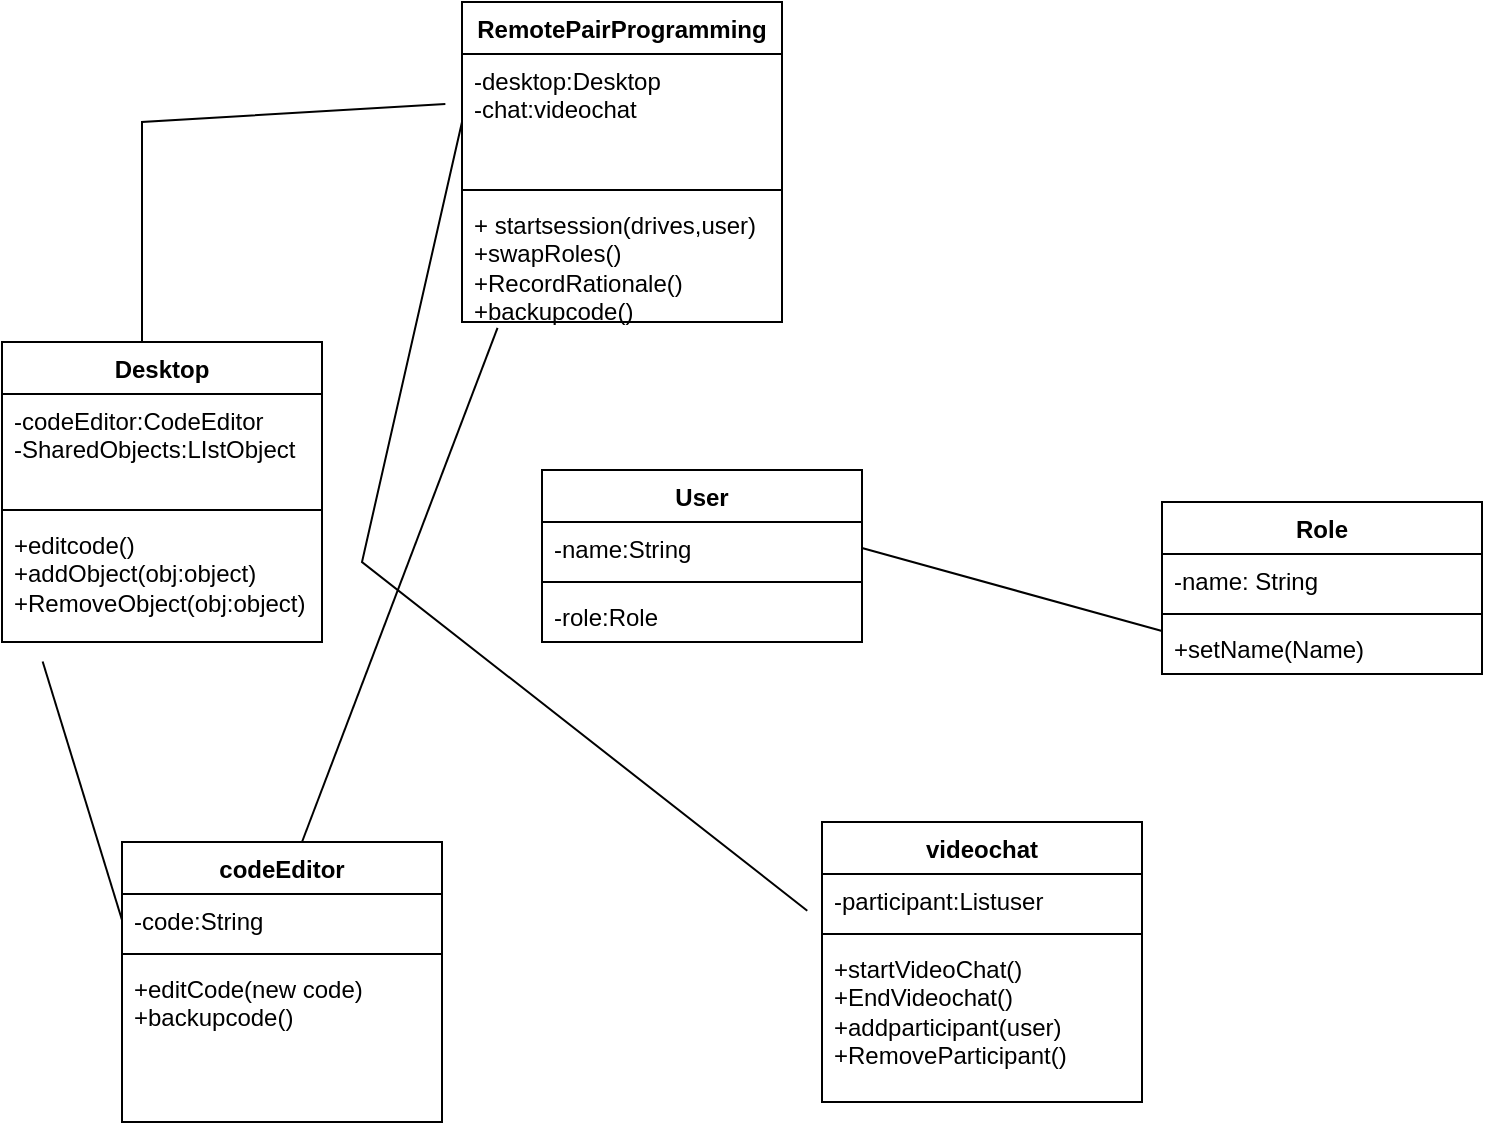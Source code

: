 <mxfile version="21.7.1" type="github">
  <diagram name="Page-1" id="8CFmcTsMimxULnh5dxZK">
    <mxGraphModel dx="1358" dy="600" grid="1" gridSize="10" guides="1" tooltips="1" connect="1" arrows="1" fold="1" page="1" pageScale="1" pageWidth="850" pageHeight="1100" math="0" shadow="0">
      <root>
        <mxCell id="0" />
        <mxCell id="1" parent="0" />
        <mxCell id="kRcFT0EDWJ1PIBkh-0TX-1" value="Desktop" style="swimlane;fontStyle=1;align=center;verticalAlign=top;childLayout=stackLayout;horizontal=1;startSize=26;horizontalStack=0;resizeParent=1;resizeParentMax=0;resizeLast=0;collapsible=1;marginBottom=0;whiteSpace=wrap;html=1;" vertex="1" parent="1">
          <mxGeometry x="20" y="220" width="160" height="150" as="geometry" />
        </mxCell>
        <mxCell id="kRcFT0EDWJ1PIBkh-0TX-2" value="-codeEditor:CodeEditor&lt;br&gt;-SharedObjects:LIstObject" style="text;strokeColor=none;fillColor=none;align=left;verticalAlign=top;spacingLeft=4;spacingRight=4;overflow=hidden;rotatable=0;points=[[0,0.5],[1,0.5]];portConstraint=eastwest;whiteSpace=wrap;html=1;" vertex="1" parent="kRcFT0EDWJ1PIBkh-0TX-1">
          <mxGeometry y="26" width="160" height="54" as="geometry" />
        </mxCell>
        <mxCell id="kRcFT0EDWJ1PIBkh-0TX-3" value="" style="line;strokeWidth=1;fillColor=none;align=left;verticalAlign=middle;spacingTop=-1;spacingLeft=3;spacingRight=3;rotatable=0;labelPosition=right;points=[];portConstraint=eastwest;strokeColor=inherit;" vertex="1" parent="kRcFT0EDWJ1PIBkh-0TX-1">
          <mxGeometry y="80" width="160" height="8" as="geometry" />
        </mxCell>
        <mxCell id="kRcFT0EDWJ1PIBkh-0TX-4" value="+editcode()&lt;br&gt;+addObject(obj:object)&lt;br&gt;+RemoveObject(obj:object)" style="text;strokeColor=none;fillColor=none;align=left;verticalAlign=top;spacingLeft=4;spacingRight=4;overflow=hidden;rotatable=0;points=[[0,0.5],[1,0.5]];portConstraint=eastwest;whiteSpace=wrap;html=1;" vertex="1" parent="kRcFT0EDWJ1PIBkh-0TX-1">
          <mxGeometry y="88" width="160" height="62" as="geometry" />
        </mxCell>
        <mxCell id="kRcFT0EDWJ1PIBkh-0TX-5" value="videochat" style="swimlane;fontStyle=1;align=center;verticalAlign=top;childLayout=stackLayout;horizontal=1;startSize=26;horizontalStack=0;resizeParent=1;resizeParentMax=0;resizeLast=0;collapsible=1;marginBottom=0;whiteSpace=wrap;html=1;" vertex="1" parent="1">
          <mxGeometry x="430" y="460" width="160" height="140" as="geometry" />
        </mxCell>
        <mxCell id="kRcFT0EDWJ1PIBkh-0TX-6" value="-participant:Listuser" style="text;strokeColor=none;fillColor=none;align=left;verticalAlign=top;spacingLeft=4;spacingRight=4;overflow=hidden;rotatable=0;points=[[0,0.5],[1,0.5]];portConstraint=eastwest;whiteSpace=wrap;html=1;" vertex="1" parent="kRcFT0EDWJ1PIBkh-0TX-5">
          <mxGeometry y="26" width="160" height="26" as="geometry" />
        </mxCell>
        <mxCell id="kRcFT0EDWJ1PIBkh-0TX-7" value="" style="line;strokeWidth=1;fillColor=none;align=left;verticalAlign=middle;spacingTop=-1;spacingLeft=3;spacingRight=3;rotatable=0;labelPosition=right;points=[];portConstraint=eastwest;strokeColor=inherit;" vertex="1" parent="kRcFT0EDWJ1PIBkh-0TX-5">
          <mxGeometry y="52" width="160" height="8" as="geometry" />
        </mxCell>
        <mxCell id="kRcFT0EDWJ1PIBkh-0TX-8" value="+startVideoChat()&lt;br&gt;+EndVideochat()&lt;br&gt;+addparticipant(user)&lt;br&gt;+RemoveParticipant()" style="text;strokeColor=none;fillColor=none;align=left;verticalAlign=top;spacingLeft=4;spacingRight=4;overflow=hidden;rotatable=0;points=[[0,0.5],[1,0.5]];portConstraint=eastwest;whiteSpace=wrap;html=1;" vertex="1" parent="kRcFT0EDWJ1PIBkh-0TX-5">
          <mxGeometry y="60" width="160" height="80" as="geometry" />
        </mxCell>
        <mxCell id="kRcFT0EDWJ1PIBkh-0TX-9" value="User" style="swimlane;fontStyle=1;align=center;verticalAlign=top;childLayout=stackLayout;horizontal=1;startSize=26;horizontalStack=0;resizeParent=1;resizeParentMax=0;resizeLast=0;collapsible=1;marginBottom=0;whiteSpace=wrap;html=1;" vertex="1" parent="1">
          <mxGeometry x="290" y="284" width="160" height="86" as="geometry" />
        </mxCell>
        <mxCell id="kRcFT0EDWJ1PIBkh-0TX-10" value="-name:String" style="text;strokeColor=none;fillColor=none;align=left;verticalAlign=top;spacingLeft=4;spacingRight=4;overflow=hidden;rotatable=0;points=[[0,0.5],[1,0.5]];portConstraint=eastwest;whiteSpace=wrap;html=1;" vertex="1" parent="kRcFT0EDWJ1PIBkh-0TX-9">
          <mxGeometry y="26" width="160" height="26" as="geometry" />
        </mxCell>
        <mxCell id="kRcFT0EDWJ1PIBkh-0TX-11" value="" style="line;strokeWidth=1;fillColor=none;align=left;verticalAlign=middle;spacingTop=-1;spacingLeft=3;spacingRight=3;rotatable=0;labelPosition=right;points=[];portConstraint=eastwest;strokeColor=inherit;" vertex="1" parent="kRcFT0EDWJ1PIBkh-0TX-9">
          <mxGeometry y="52" width="160" height="8" as="geometry" />
        </mxCell>
        <mxCell id="kRcFT0EDWJ1PIBkh-0TX-12" value="-role:Role" style="text;strokeColor=none;fillColor=none;align=left;verticalAlign=top;spacingLeft=4;spacingRight=4;overflow=hidden;rotatable=0;points=[[0,0.5],[1,0.5]];portConstraint=eastwest;whiteSpace=wrap;html=1;" vertex="1" parent="kRcFT0EDWJ1PIBkh-0TX-9">
          <mxGeometry y="60" width="160" height="26" as="geometry" />
        </mxCell>
        <mxCell id="kRcFT0EDWJ1PIBkh-0TX-13" value="codeEditor" style="swimlane;fontStyle=1;align=center;verticalAlign=top;childLayout=stackLayout;horizontal=1;startSize=26;horizontalStack=0;resizeParent=1;resizeParentMax=0;resizeLast=0;collapsible=1;marginBottom=0;whiteSpace=wrap;html=1;" vertex="1" parent="1">
          <mxGeometry x="80" y="470" width="160" height="140" as="geometry" />
        </mxCell>
        <mxCell id="kRcFT0EDWJ1PIBkh-0TX-14" value="-code:String" style="text;strokeColor=none;fillColor=none;align=left;verticalAlign=top;spacingLeft=4;spacingRight=4;overflow=hidden;rotatable=0;points=[[0,0.5],[1,0.5]];portConstraint=eastwest;whiteSpace=wrap;html=1;" vertex="1" parent="kRcFT0EDWJ1PIBkh-0TX-13">
          <mxGeometry y="26" width="160" height="26" as="geometry" />
        </mxCell>
        <mxCell id="kRcFT0EDWJ1PIBkh-0TX-15" value="" style="line;strokeWidth=1;fillColor=none;align=left;verticalAlign=middle;spacingTop=-1;spacingLeft=3;spacingRight=3;rotatable=0;labelPosition=right;points=[];portConstraint=eastwest;strokeColor=inherit;" vertex="1" parent="kRcFT0EDWJ1PIBkh-0TX-13">
          <mxGeometry y="52" width="160" height="8" as="geometry" />
        </mxCell>
        <mxCell id="kRcFT0EDWJ1PIBkh-0TX-16" value="+editCode(new code)&lt;br&gt;+backupcode()" style="text;strokeColor=none;fillColor=none;align=left;verticalAlign=top;spacingLeft=4;spacingRight=4;overflow=hidden;rotatable=0;points=[[0,0.5],[1,0.5]];portConstraint=eastwest;whiteSpace=wrap;html=1;" vertex="1" parent="kRcFT0EDWJ1PIBkh-0TX-13">
          <mxGeometry y="60" width="160" height="80" as="geometry" />
        </mxCell>
        <mxCell id="kRcFT0EDWJ1PIBkh-0TX-17" value="RemotePairProgramming" style="swimlane;fontStyle=1;align=center;verticalAlign=top;childLayout=stackLayout;horizontal=1;startSize=26;horizontalStack=0;resizeParent=1;resizeParentMax=0;resizeLast=0;collapsible=1;marginBottom=0;whiteSpace=wrap;html=1;" vertex="1" parent="1">
          <mxGeometry x="250" y="50" width="160" height="160" as="geometry" />
        </mxCell>
        <mxCell id="kRcFT0EDWJ1PIBkh-0TX-18" value="-desktop:Desktop&lt;br&gt;-chat:videochat" style="text;strokeColor=none;fillColor=none;align=left;verticalAlign=top;spacingLeft=4;spacingRight=4;overflow=hidden;rotatable=0;points=[[0,0.5],[1,0.5]];portConstraint=eastwest;whiteSpace=wrap;html=1;" vertex="1" parent="kRcFT0EDWJ1PIBkh-0TX-17">
          <mxGeometry y="26" width="160" height="64" as="geometry" />
        </mxCell>
        <mxCell id="kRcFT0EDWJ1PIBkh-0TX-19" value="" style="line;strokeWidth=1;fillColor=none;align=left;verticalAlign=middle;spacingTop=-1;spacingLeft=3;spacingRight=3;rotatable=0;labelPosition=right;points=[];portConstraint=eastwest;strokeColor=inherit;" vertex="1" parent="kRcFT0EDWJ1PIBkh-0TX-17">
          <mxGeometry y="90" width="160" height="8" as="geometry" />
        </mxCell>
        <mxCell id="kRcFT0EDWJ1PIBkh-0TX-20" value="+ startsession(drives,user)&lt;br&gt;+swapRoles()&lt;br&gt;+RecordRationale()&lt;br&gt;+backupcode()" style="text;strokeColor=none;fillColor=none;align=left;verticalAlign=top;spacingLeft=4;spacingRight=4;overflow=hidden;rotatable=0;points=[[0,0.5],[1,0.5]];portConstraint=eastwest;whiteSpace=wrap;html=1;" vertex="1" parent="kRcFT0EDWJ1PIBkh-0TX-17">
          <mxGeometry y="98" width="160" height="62" as="geometry" />
        </mxCell>
        <mxCell id="kRcFT0EDWJ1PIBkh-0TX-23" value="Role" style="swimlane;fontStyle=1;align=center;verticalAlign=top;childLayout=stackLayout;horizontal=1;startSize=26;horizontalStack=0;resizeParent=1;resizeParentMax=0;resizeLast=0;collapsible=1;marginBottom=0;whiteSpace=wrap;html=1;" vertex="1" parent="1">
          <mxGeometry x="600" y="300" width="160" height="86" as="geometry" />
        </mxCell>
        <mxCell id="kRcFT0EDWJ1PIBkh-0TX-24" value="-name: String" style="text;strokeColor=none;fillColor=none;align=left;verticalAlign=top;spacingLeft=4;spacingRight=4;overflow=hidden;rotatable=0;points=[[0,0.5],[1,0.5]];portConstraint=eastwest;whiteSpace=wrap;html=1;" vertex="1" parent="kRcFT0EDWJ1PIBkh-0TX-23">
          <mxGeometry y="26" width="160" height="26" as="geometry" />
        </mxCell>
        <mxCell id="kRcFT0EDWJ1PIBkh-0TX-25" value="" style="line;strokeWidth=1;fillColor=none;align=left;verticalAlign=middle;spacingTop=-1;spacingLeft=3;spacingRight=3;rotatable=0;labelPosition=right;points=[];portConstraint=eastwest;strokeColor=inherit;" vertex="1" parent="kRcFT0EDWJ1PIBkh-0TX-23">
          <mxGeometry y="52" width="160" height="8" as="geometry" />
        </mxCell>
        <mxCell id="kRcFT0EDWJ1PIBkh-0TX-26" value="+setName(Name)" style="text;strokeColor=none;fillColor=none;align=left;verticalAlign=top;spacingLeft=4;spacingRight=4;overflow=hidden;rotatable=0;points=[[0,0.5],[1,0.5]];portConstraint=eastwest;whiteSpace=wrap;html=1;" vertex="1" parent="kRcFT0EDWJ1PIBkh-0TX-23">
          <mxGeometry y="60" width="160" height="26" as="geometry" />
        </mxCell>
        <mxCell id="kRcFT0EDWJ1PIBkh-0TX-28" value="" style="endArrow=none;html=1;rounded=0;entryX=-0.046;entryY=0.706;entryDx=0;entryDy=0;entryPerimeter=0;" edge="1" parent="1" target="kRcFT0EDWJ1PIBkh-0TX-6">
          <mxGeometry width="50" height="50" relative="1" as="geometry">
            <mxPoint x="250" y="110" as="sourcePoint" />
            <mxPoint x="320" y="470" as="targetPoint" />
            <Array as="points">
              <mxPoint x="200" y="330" />
            </Array>
          </mxGeometry>
        </mxCell>
        <mxCell id="kRcFT0EDWJ1PIBkh-0TX-29" value="" style="endArrow=none;html=1;rounded=0;entryX=0.111;entryY=1.048;entryDx=0;entryDy=0;entryPerimeter=0;" edge="1" parent="1" target="kRcFT0EDWJ1PIBkh-0TX-20">
          <mxGeometry width="50" height="50" relative="1" as="geometry">
            <mxPoint x="170" y="470" as="sourcePoint" />
            <mxPoint x="220" y="420" as="targetPoint" />
          </mxGeometry>
        </mxCell>
        <mxCell id="kRcFT0EDWJ1PIBkh-0TX-30" value="" style="endArrow=none;html=1;rounded=0;entryX=-0.052;entryY=0.391;entryDx=0;entryDy=0;entryPerimeter=0;" edge="1" parent="1" target="kRcFT0EDWJ1PIBkh-0TX-18">
          <mxGeometry width="50" height="50" relative="1" as="geometry">
            <mxPoint x="90" y="220" as="sourcePoint" />
            <mxPoint x="140" y="170" as="targetPoint" />
            <Array as="points">
              <mxPoint x="90" y="110" />
            </Array>
          </mxGeometry>
        </mxCell>
        <mxCell id="kRcFT0EDWJ1PIBkh-0TX-31" value="" style="endArrow=none;html=1;rounded=0;exitX=0;exitY=0.5;exitDx=0;exitDy=0;entryX=0.127;entryY=1.157;entryDx=0;entryDy=0;entryPerimeter=0;" edge="1" parent="1" source="kRcFT0EDWJ1PIBkh-0TX-14" target="kRcFT0EDWJ1PIBkh-0TX-4">
          <mxGeometry width="50" height="50" relative="1" as="geometry">
            <mxPoint x="30" y="470" as="sourcePoint" />
            <mxPoint x="80" y="420" as="targetPoint" />
          </mxGeometry>
        </mxCell>
        <mxCell id="kRcFT0EDWJ1PIBkh-0TX-32" value="" style="endArrow=none;html=1;rounded=0;exitX=0;exitY=0.75;exitDx=0;exitDy=0;entryX=1;entryY=0.5;entryDx=0;entryDy=0;" edge="1" parent="1" source="kRcFT0EDWJ1PIBkh-0TX-23" target="kRcFT0EDWJ1PIBkh-0TX-10">
          <mxGeometry width="50" height="50" relative="1" as="geometry">
            <mxPoint x="500" y="200" as="sourcePoint" />
            <mxPoint x="550" y="150" as="targetPoint" />
          </mxGeometry>
        </mxCell>
      </root>
    </mxGraphModel>
  </diagram>
</mxfile>
